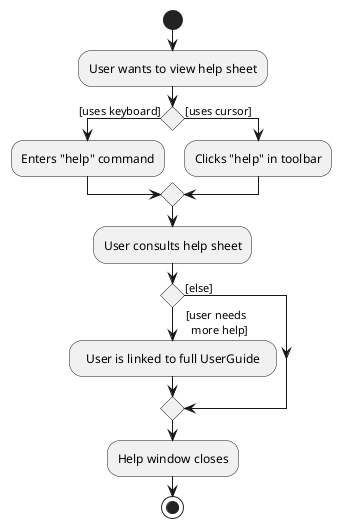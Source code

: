 @startuml
'https://plantuml.com/activity-diagram-beta

start
:User wants to view help sheet;
if () then ([uses keyboard])
:Enters "help" command;
else ([uses cursor]);
:Clicks "help" in toolbar;
endif;

:User consults help sheet;

if () then (   [user needs
     more help])
:  User is linked to full UserGuide  ;
else ([else])
endif

:Help window closes;
stop

@enduml
